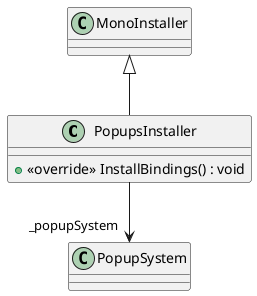 @startuml
class PopupsInstaller {
    + <<override>> InstallBindings() : void
}
MonoInstaller <|-- PopupsInstaller
PopupsInstaller --> "_popupSystem" PopupSystem
@enduml
